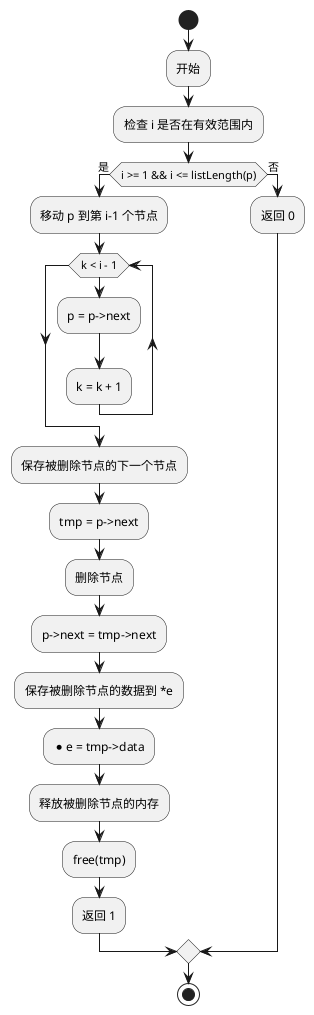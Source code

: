 @startuml 1
start

:开始;

:检查 i 是否在有效范围内;
if (i >= 1 && i <= listLength(p)) then (是)
  :移动 p 到第 i-1 个节点;
  while (k < i - 1)
    :p = p->next;
    :k = k + 1;
  endwhile
  
  :保存被删除节点的下一个节点;
  :tmp = p->next;
  
  :删除节点;
  :p->next = tmp->next;
  
  :保存被删除节点的数据到 *e;
  :*e = tmp->data;
  
  :释放被删除节点的内存;
  :free(tmp);
  
  :返回 1;
else (否)
  :返回 0;
endif

stop
@enduml
